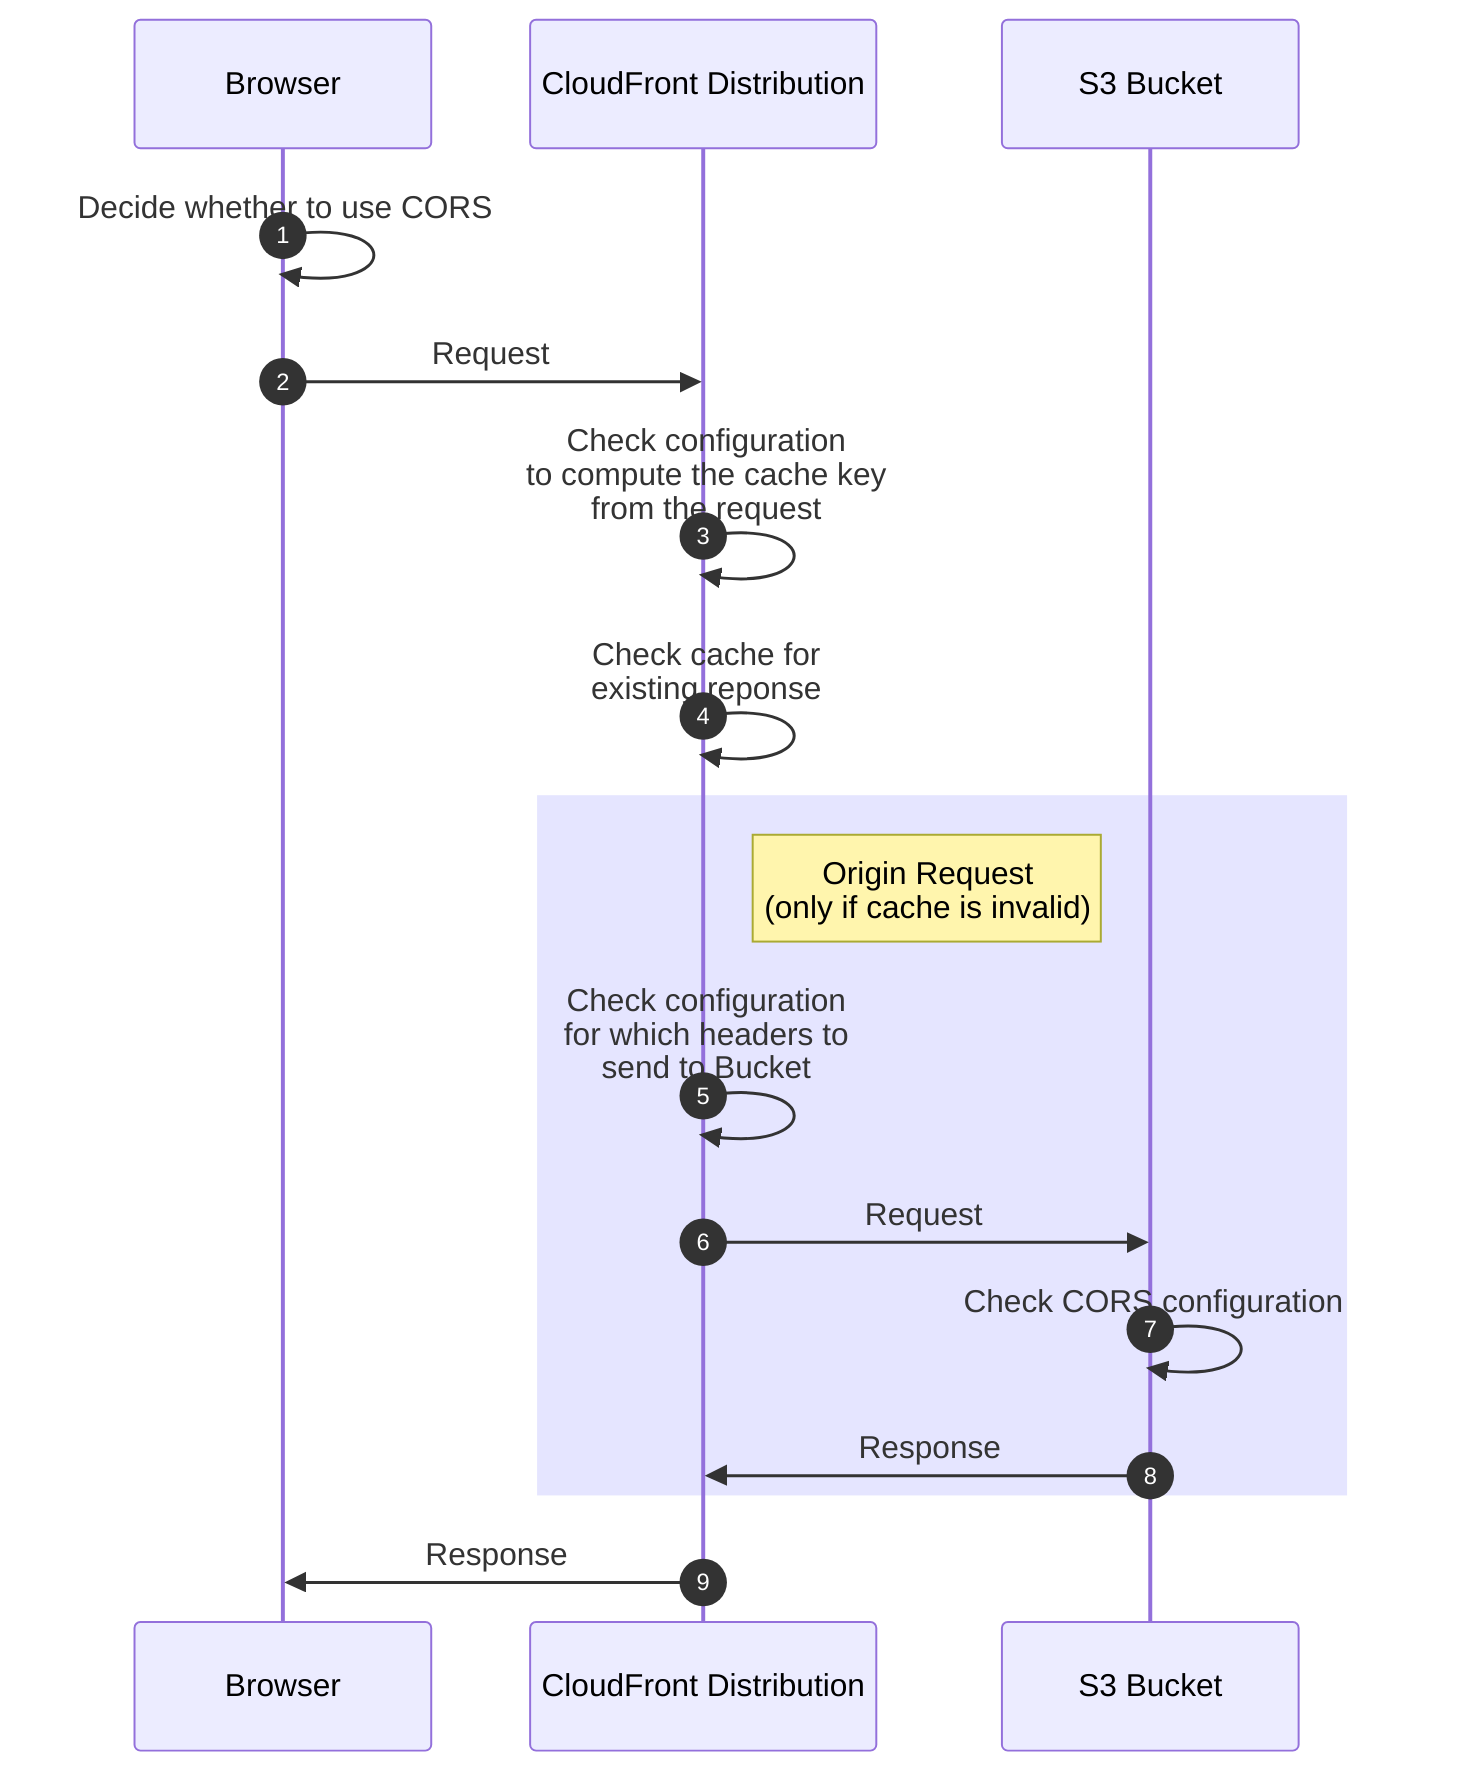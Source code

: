 sequenceDiagram
  autonumber
  participant Browser
  participant CloudFront as CloudFront Distribution
  participant S3 as S3 Bucket

  Browser->>Browser: Decide whether to use CORS
  Browser->>CloudFront: Request
  CloudFront->>CloudFront: Check configuration<br/>to compute the cache key<br/>from the request
  CloudFront->>CloudFront: Check cache for<br/>existing reponse

  rect rgba(0,0,255, 0.1)
    Note right of CloudFront: Origin Request<br/>(only if cache is invalid)
    CloudFront->>CloudFront: Check configuration<br/>for which headers to<br/>send to Bucket
    CloudFront->>S3: Request
    S3->>S3: Check CORS configuration
    S3->>CloudFront: Response
  end

  CloudFront->>Browser: Response